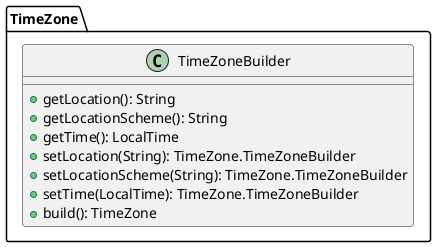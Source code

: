 @startuml

    class TimeZone.TimeZoneBuilder [[TimeZone.TimeZoneBuilder.html]] {
        +getLocation(): String
        +getLocationScheme(): String
        +getTime(): LocalTime
        +setLocation(String): TimeZone.TimeZoneBuilder
        +setLocationScheme(String): TimeZone.TimeZoneBuilder
        +setTime(LocalTime): TimeZone.TimeZoneBuilder
        +build(): TimeZone
    }

@enduml
